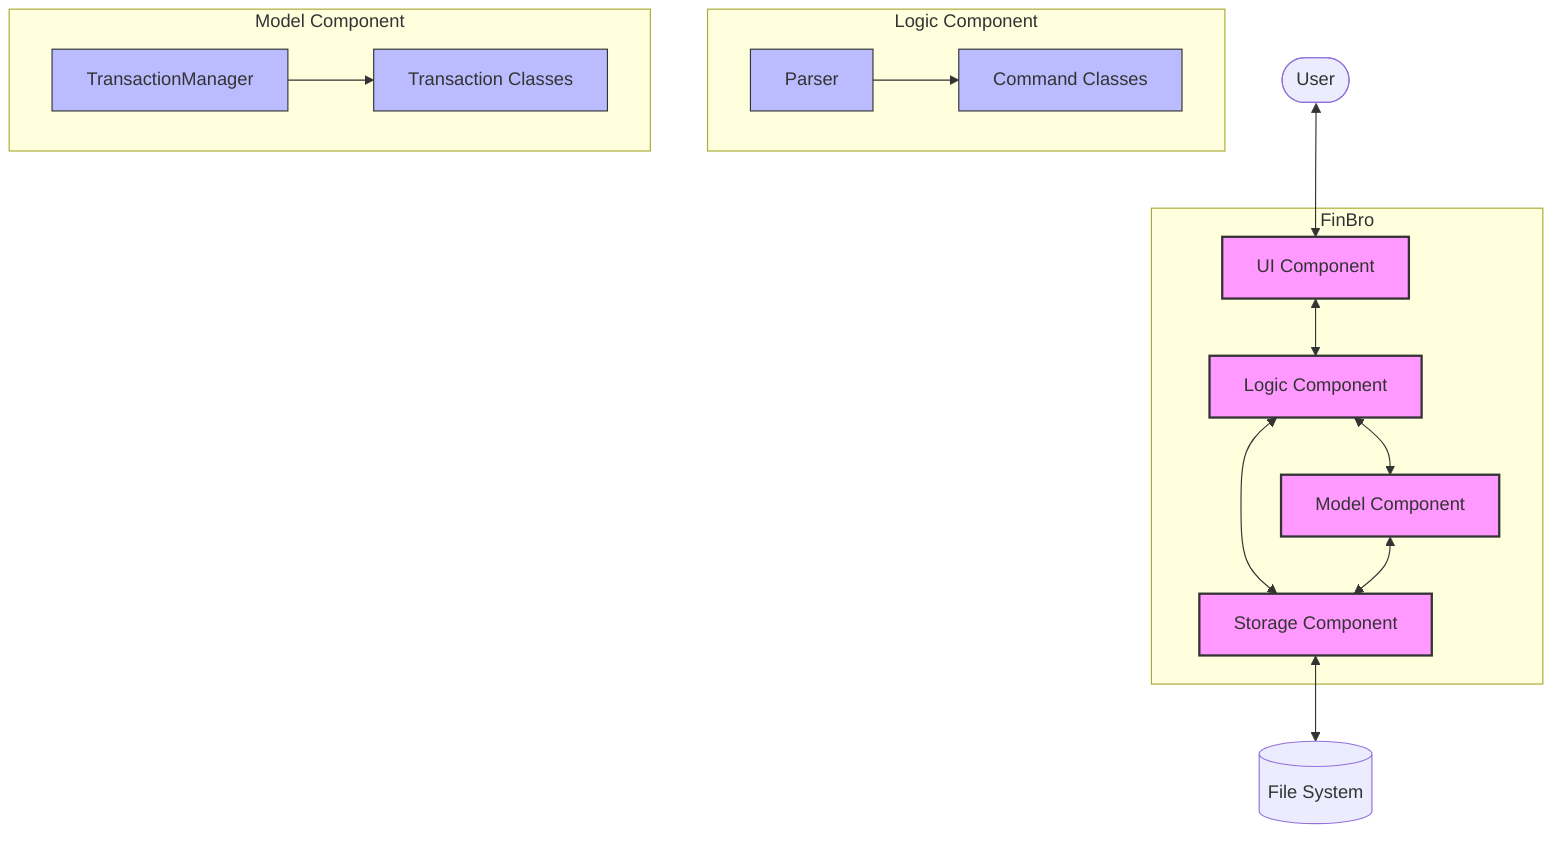 flowchart TB
    User([User]) <--> UI

    subgraph FinBro
        UI[UI Component]
        Logic[Logic Component]
        Model[Model Component]
        Storage[Storage Component]

        UI <--> Logic
        Logic <--> Model
        Logic <--> Storage
        Model <--> Storage
    end

    Storage <--> FileSystem[(File System)]

    subgraph "Logic Component"
        Parser[Parser]
        CommandClasses[Command Classes]

        Parser --> CommandClasses
    end

    subgraph "Model Component"
        TransactionClasses[Transaction Classes]
        TransactionMgr[TransactionManager]

        TransactionMgr --> TransactionClasses
    end

    classDef component fill:#f9f,stroke:#333,stroke-width:2px;
    classDef subcomponent fill:#bbf,stroke:#333,stroke-width:1px;

    class UI,Logic,Model,Storage component;
    class Parser,CommandClasses,TransactionClasses,TransactionMgr subcomponent;